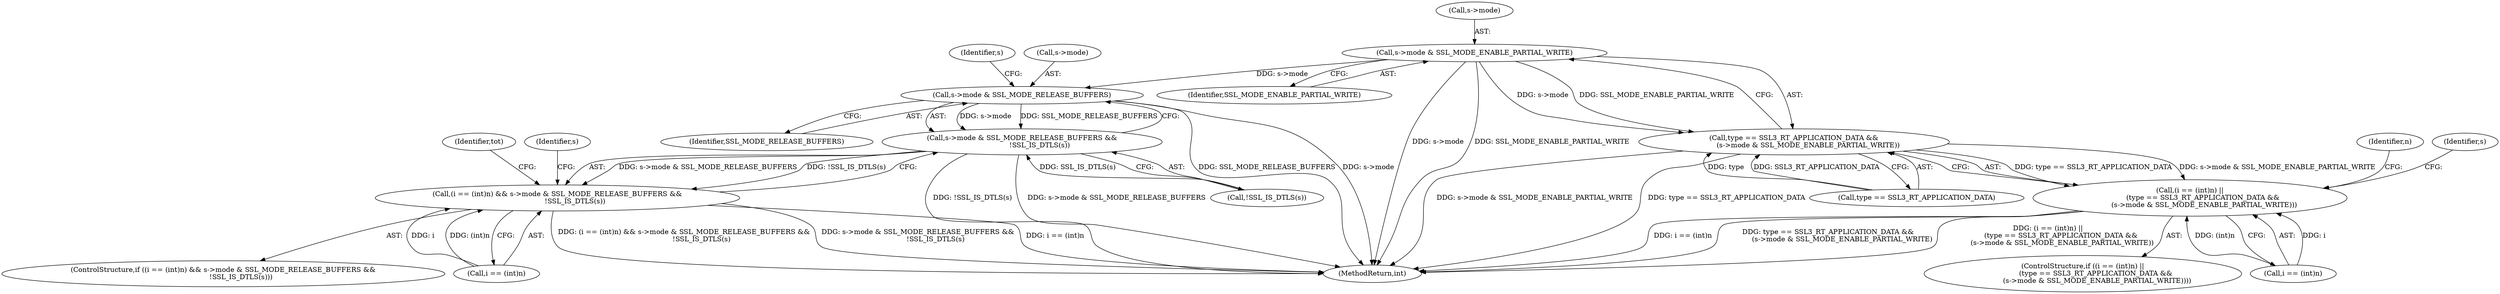 digraph "0_openssl_77c77f0a1b9f15b869ca3342186dfbedd1119d0e@pointer" {
"1000804" [label="(Call,s->mode & SSL_MODE_ENABLE_PARTIAL_WRITE)"];
"1000800" [label="(Call,type == SSL3_RT_APPLICATION_DATA &&\n             (s->mode & SSL_MODE_ENABLE_PARTIAL_WRITE))"];
"1000794" [label="(Call,(i == (int)n) ||\n            (type == SSL3_RT_APPLICATION_DATA &&\n             (s->mode & SSL_MODE_ENABLE_PARTIAL_WRITE)))"];
"1000825" [label="(Call,s->mode & SSL_MODE_RELEASE_BUFFERS)"];
"1000824" [label="(Call,s->mode & SSL_MODE_RELEASE_BUFFERS &&\n                !SSL_IS_DTLS(s))"];
"1000818" [label="(Call,(i == (int)n) && s->mode & SSL_MODE_RELEASE_BUFFERS &&\n                !SSL_IS_DTLS(s))"];
"1000801" [label="(Call,type == SSL3_RT_APPLICATION_DATA)"];
"1000830" [label="(Call,!SSL_IS_DTLS(s))"];
"1000819" [label="(Call,i == (int)n)"];
"1000800" [label="(Call,type == SSL3_RT_APPLICATION_DATA &&\n             (s->mode & SSL_MODE_ENABLE_PARTIAL_WRITE))"];
"1000793" [label="(ControlStructure,if ((i == (int)n) ||\n            (type == SSL3_RT_APPLICATION_DATA &&\n             (s->mode & SSL_MODE_ENABLE_PARTIAL_WRITE))))"];
"1000817" [label="(ControlStructure,if ((i == (int)n) && s->mode & SSL_MODE_RELEASE_BUFFERS &&\n                !SSL_IS_DTLS(s)))"];
"1000829" [label="(Identifier,SSL_MODE_RELEASE_BUFFERS)"];
"1000808" [label="(Identifier,SSL_MODE_ENABLE_PARTIAL_WRITE)"];
"1000834" [label="(Identifier,s)"];
"1000845" [label="(MethodReturn,int)"];
"1000805" [label="(Call,s->mode)"];
"1000795" [label="(Call,i == (int)n)"];
"1000825" [label="(Call,s->mode & SSL_MODE_RELEASE_BUFFERS)"];
"1000794" [label="(Call,(i == (int)n) ||\n            (type == SSL3_RT_APPLICATION_DATA &&\n             (s->mode & SSL_MODE_ENABLE_PARTIAL_WRITE)))"];
"1000832" [label="(Identifier,s)"];
"1000840" [label="(Identifier,n)"];
"1000818" [label="(Call,(i == (int)n) && s->mode & SSL_MODE_RELEASE_BUFFERS &&\n                !SSL_IS_DTLS(s))"];
"1000826" [label="(Call,s->mode)"];
"1000824" [label="(Call,s->mode & SSL_MODE_RELEASE_BUFFERS &&\n                !SSL_IS_DTLS(s))"];
"1000837" [label="(Identifier,tot)"];
"1000813" [label="(Identifier,s)"];
"1000804" [label="(Call,s->mode & SSL_MODE_ENABLE_PARTIAL_WRITE)"];
"1000804" -> "1000800"  [label="AST: "];
"1000804" -> "1000808"  [label="CFG: "];
"1000805" -> "1000804"  [label="AST: "];
"1000808" -> "1000804"  [label="AST: "];
"1000800" -> "1000804"  [label="CFG: "];
"1000804" -> "1000845"  [label="DDG: s->mode"];
"1000804" -> "1000845"  [label="DDG: SSL_MODE_ENABLE_PARTIAL_WRITE"];
"1000804" -> "1000800"  [label="DDG: s->mode"];
"1000804" -> "1000800"  [label="DDG: SSL_MODE_ENABLE_PARTIAL_WRITE"];
"1000804" -> "1000825"  [label="DDG: s->mode"];
"1000800" -> "1000794"  [label="AST: "];
"1000800" -> "1000801"  [label="CFG: "];
"1000801" -> "1000800"  [label="AST: "];
"1000794" -> "1000800"  [label="CFG: "];
"1000800" -> "1000845"  [label="DDG: s->mode & SSL_MODE_ENABLE_PARTIAL_WRITE"];
"1000800" -> "1000845"  [label="DDG: type == SSL3_RT_APPLICATION_DATA"];
"1000800" -> "1000794"  [label="DDG: type == SSL3_RT_APPLICATION_DATA"];
"1000800" -> "1000794"  [label="DDG: s->mode & SSL_MODE_ENABLE_PARTIAL_WRITE"];
"1000801" -> "1000800"  [label="DDG: type"];
"1000801" -> "1000800"  [label="DDG: SSL3_RT_APPLICATION_DATA"];
"1000794" -> "1000793"  [label="AST: "];
"1000794" -> "1000795"  [label="CFG: "];
"1000795" -> "1000794"  [label="AST: "];
"1000813" -> "1000794"  [label="CFG: "];
"1000840" -> "1000794"  [label="CFG: "];
"1000794" -> "1000845"  [label="DDG: i == (int)n"];
"1000794" -> "1000845"  [label="DDG: type == SSL3_RT_APPLICATION_DATA &&\n             (s->mode & SSL_MODE_ENABLE_PARTIAL_WRITE)"];
"1000794" -> "1000845"  [label="DDG: (i == (int)n) ||\n            (type == SSL3_RT_APPLICATION_DATA &&\n             (s->mode & SSL_MODE_ENABLE_PARTIAL_WRITE))"];
"1000795" -> "1000794"  [label="DDG: i"];
"1000795" -> "1000794"  [label="DDG: (int)n"];
"1000825" -> "1000824"  [label="AST: "];
"1000825" -> "1000829"  [label="CFG: "];
"1000826" -> "1000825"  [label="AST: "];
"1000829" -> "1000825"  [label="AST: "];
"1000832" -> "1000825"  [label="CFG: "];
"1000824" -> "1000825"  [label="CFG: "];
"1000825" -> "1000845"  [label="DDG: SSL_MODE_RELEASE_BUFFERS"];
"1000825" -> "1000845"  [label="DDG: s->mode"];
"1000825" -> "1000824"  [label="DDG: s->mode"];
"1000825" -> "1000824"  [label="DDG: SSL_MODE_RELEASE_BUFFERS"];
"1000824" -> "1000818"  [label="AST: "];
"1000824" -> "1000830"  [label="CFG: "];
"1000830" -> "1000824"  [label="AST: "];
"1000818" -> "1000824"  [label="CFG: "];
"1000824" -> "1000845"  [label="DDG: !SSL_IS_DTLS(s)"];
"1000824" -> "1000845"  [label="DDG: s->mode & SSL_MODE_RELEASE_BUFFERS"];
"1000824" -> "1000818"  [label="DDG: s->mode & SSL_MODE_RELEASE_BUFFERS"];
"1000824" -> "1000818"  [label="DDG: !SSL_IS_DTLS(s)"];
"1000830" -> "1000824"  [label="DDG: SSL_IS_DTLS(s)"];
"1000818" -> "1000817"  [label="AST: "];
"1000818" -> "1000819"  [label="CFG: "];
"1000819" -> "1000818"  [label="AST: "];
"1000834" -> "1000818"  [label="CFG: "];
"1000837" -> "1000818"  [label="CFG: "];
"1000818" -> "1000845"  [label="DDG: (i == (int)n) && s->mode & SSL_MODE_RELEASE_BUFFERS &&\n                !SSL_IS_DTLS(s)"];
"1000818" -> "1000845"  [label="DDG: s->mode & SSL_MODE_RELEASE_BUFFERS &&\n                !SSL_IS_DTLS(s)"];
"1000818" -> "1000845"  [label="DDG: i == (int)n"];
"1000819" -> "1000818"  [label="DDG: i"];
"1000819" -> "1000818"  [label="DDG: (int)n"];
}
